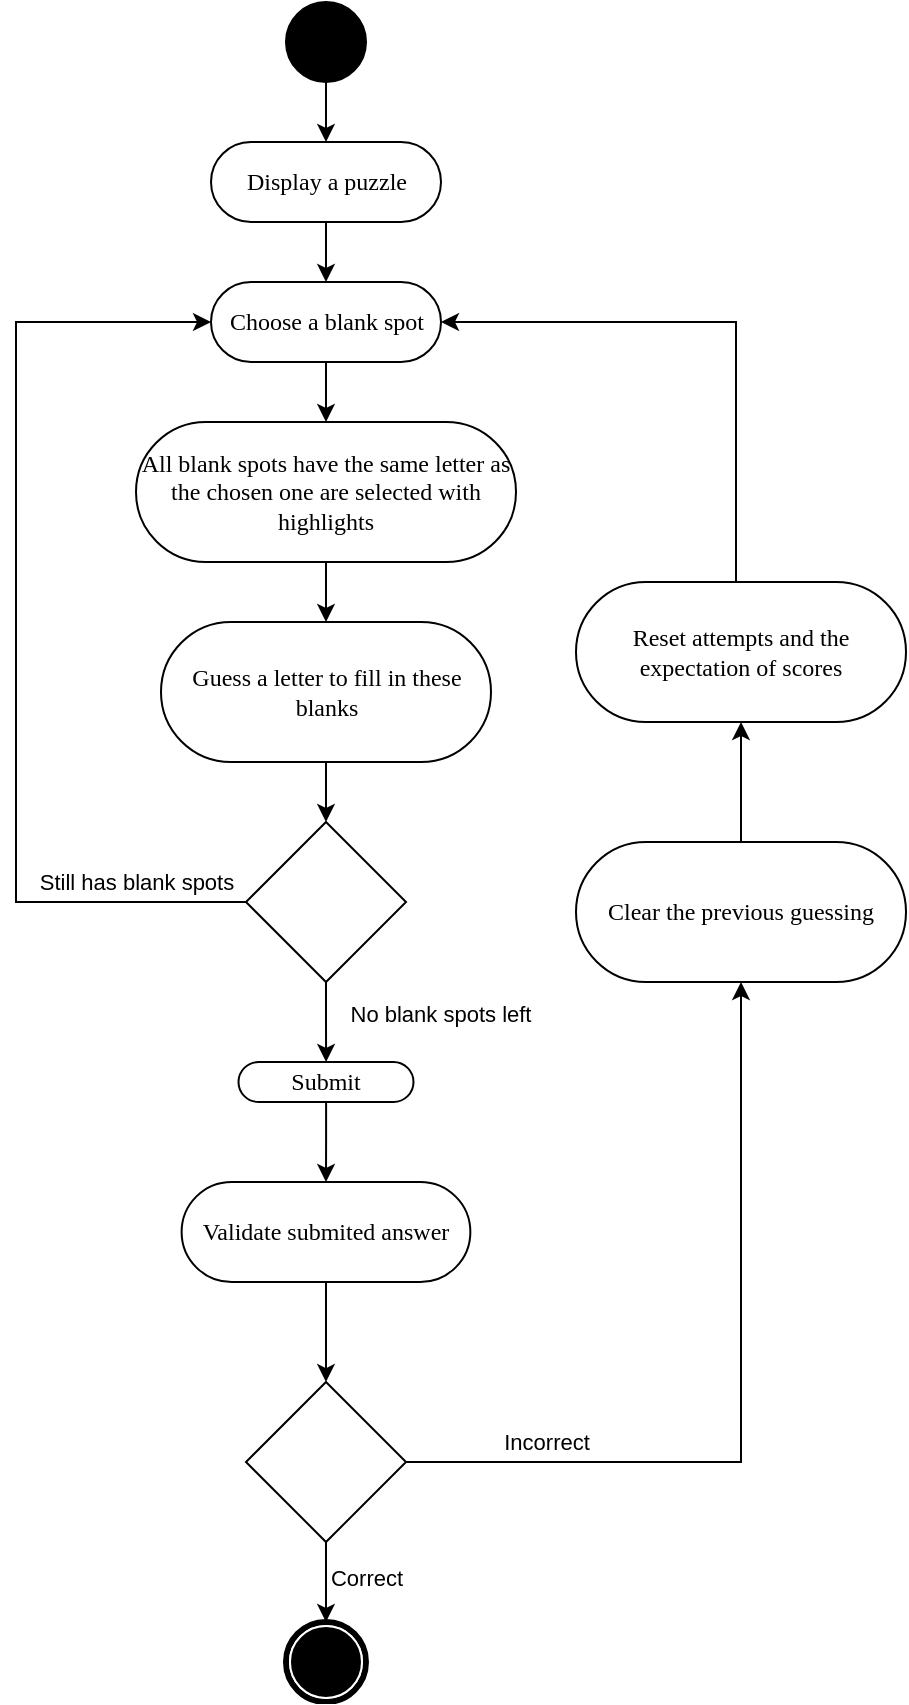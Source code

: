 <mxfile version="23.1.2" type="github">
  <diagram name="Page-1" id="0783ab3e-0a74-02c8-0abd-f7b4e66b4bec">
    <mxGraphModel dx="830" dy="2934" grid="1" gridSize="10" guides="1" tooltips="1" connect="1" arrows="1" fold="1" page="1" pageScale="1" pageWidth="291" pageHeight="413" background="none" math="0" shadow="0">
      <root>
        <mxCell id="0" />
        <mxCell id="1" parent="0" />
        <mxCell id="_0BTxhpO1Rx_sMPbXlcL-7" value="" style="edgeStyle=orthogonalEdgeStyle;rounded=0;orthogonalLoop=1;jettySize=auto;html=1;" parent="1" source="_0BTxhpO1Rx_sMPbXlcL-1" target="_0BTxhpO1Rx_sMPbXlcL-6" edge="1">
          <mxGeometry relative="1" as="geometry" />
        </mxCell>
        <mxCell id="_0BTxhpO1Rx_sMPbXlcL-1" value="Choose a blank spot" style="rounded=1;whiteSpace=wrap;html=1;shadow=0;comic=0;labelBackgroundColor=none;strokeWidth=1;fontFamily=Verdana;fontSize=12;align=center;arcSize=50;" parent="1" vertex="1">
          <mxGeometry x="117.5" y="-2320" width="115" height="40" as="geometry" />
        </mxCell>
        <mxCell id="_0BTxhpO1Rx_sMPbXlcL-3" value="" style="edgeStyle=orthogonalEdgeStyle;rounded=0;orthogonalLoop=1;jettySize=auto;html=1;entryX=0.5;entryY=0;entryDx=0;entryDy=0;" parent="1" source="_0BTxhpO1Rx_sMPbXlcL-2" target="_0BTxhpO1Rx_sMPbXlcL-102" edge="1">
          <mxGeometry relative="1" as="geometry">
            <mxPoint x="175" y="-2390" as="targetPoint" />
          </mxGeometry>
        </mxCell>
        <mxCell id="_0BTxhpO1Rx_sMPbXlcL-2" value="" style="ellipse;whiteSpace=wrap;html=1;rounded=0;shadow=0;comic=0;labelBackgroundColor=none;strokeWidth=1;fillColor=#000000;fontFamily=Verdana;fontSize=12;align=center;" parent="1" vertex="1">
          <mxGeometry x="155" y="-2460" width="40" height="40" as="geometry" />
        </mxCell>
        <mxCell id="_0BTxhpO1Rx_sMPbXlcL-13" value="" style="edgeStyle=orthogonalEdgeStyle;rounded=0;orthogonalLoop=1;jettySize=auto;html=1;" parent="1" source="_0BTxhpO1Rx_sMPbXlcL-6" target="_0BTxhpO1Rx_sMPbXlcL-12" edge="1">
          <mxGeometry relative="1" as="geometry" />
        </mxCell>
        <mxCell id="_0BTxhpO1Rx_sMPbXlcL-6" value="All blank spots have the same letter as the chosen one are selected with highlights" style="rounded=1;whiteSpace=wrap;html=1;shadow=0;comic=0;labelBackgroundColor=none;strokeWidth=1;fontFamily=Verdana;fontSize=12;align=center;arcSize=50;" parent="1" vertex="1">
          <mxGeometry x="80" y="-2250" width="190" height="70" as="geometry" />
        </mxCell>
        <mxCell id="_0BTxhpO1Rx_sMPbXlcL-15" value="" style="edgeStyle=orthogonalEdgeStyle;rounded=0;orthogonalLoop=1;jettySize=auto;html=1;entryX=0.5;entryY=0;entryDx=0;entryDy=0;" parent="1" source="_0BTxhpO1Rx_sMPbXlcL-12" target="_0BTxhpO1Rx_sMPbXlcL-16" edge="1">
          <mxGeometry relative="1" as="geometry">
            <mxPoint x="175" y="-2020" as="targetPoint" />
          </mxGeometry>
        </mxCell>
        <mxCell id="_0BTxhpO1Rx_sMPbXlcL-12" value="Guess a letter to fill in these blanks" style="whiteSpace=wrap;html=1;fontFamily=Verdana;rounded=1;shadow=0;comic=0;labelBackgroundColor=none;strokeWidth=1;arcSize=50;" parent="1" vertex="1">
          <mxGeometry x="92.5" y="-2150" width="165" height="70" as="geometry" />
        </mxCell>
        <mxCell id="_0BTxhpO1Rx_sMPbXlcL-21" value="" style="edgeStyle=orthogonalEdgeStyle;rounded=0;orthogonalLoop=1;jettySize=auto;html=1;entryX=0;entryY=0.5;entryDx=0;entryDy=0;exitX=0;exitY=0.5;exitDx=0;exitDy=0;" parent="1" source="_0BTxhpO1Rx_sMPbXlcL-16" target="_0BTxhpO1Rx_sMPbXlcL-1" edge="1">
          <mxGeometry relative="1" as="geometry">
            <mxPoint x="-10" y="-2200" as="targetPoint" />
            <Array as="points">
              <mxPoint x="20" y="-2010" />
              <mxPoint x="20" y="-2300" />
            </Array>
          </mxGeometry>
        </mxCell>
        <mxCell id="_0BTxhpO1Rx_sMPbXlcL-28" value="Still has blank spots" style="edgeLabel;html=1;align=center;verticalAlign=middle;resizable=0;points=[];" parent="_0BTxhpO1Rx_sMPbXlcL-21" vertex="1" connectable="0">
          <mxGeometry x="-0.613" y="1" relative="1" as="geometry">
            <mxPoint x="42" y="-11" as="offset" />
          </mxGeometry>
        </mxCell>
        <mxCell id="_0BTxhpO1Rx_sMPbXlcL-24" value="" style="edgeStyle=orthogonalEdgeStyle;rounded=0;orthogonalLoop=1;jettySize=auto;html=1;" parent="1" source="_0BTxhpO1Rx_sMPbXlcL-16" target="_0BTxhpO1Rx_sMPbXlcL-22" edge="1">
          <mxGeometry relative="1" as="geometry" />
        </mxCell>
        <mxCell id="_0BTxhpO1Rx_sMPbXlcL-30" value="No blank spots left" style="edgeLabel;html=1;align=center;verticalAlign=middle;resizable=0;points=[];" parent="_0BTxhpO1Rx_sMPbXlcL-24" vertex="1" connectable="0">
          <mxGeometry x="0.022" y="2" relative="1" as="geometry">
            <mxPoint x="55" y="-5" as="offset" />
          </mxGeometry>
        </mxCell>
        <mxCell id="_0BTxhpO1Rx_sMPbXlcL-16" value="" style="rhombus;whiteSpace=wrap;html=1;" parent="1" vertex="1">
          <mxGeometry x="135" y="-2050" width="80" height="80" as="geometry" />
        </mxCell>
        <mxCell id="dJHI73f161QhrkyxbcrX-4" value="" style="edgeStyle=orthogonalEdgeStyle;rounded=0;orthogonalLoop=1;jettySize=auto;html=1;" parent="1" source="_0BTxhpO1Rx_sMPbXlcL-22" target="dJHI73f161QhrkyxbcrX-2" edge="1">
          <mxGeometry relative="1" as="geometry" />
        </mxCell>
        <mxCell id="_0BTxhpO1Rx_sMPbXlcL-22" value="Submit" style="whiteSpace=wrap;html=1;fontFamily=Verdana;rounded=1;shadow=0;comic=0;labelBackgroundColor=none;strokeWidth=1;arcSize=50;" parent="1" vertex="1">
          <mxGeometry x="131.25" y="-1930" width="87.5" height="20" as="geometry" />
        </mxCell>
        <mxCell id="_0BTxhpO1Rx_sMPbXlcL-34" value="" style="edgeStyle=orthogonalEdgeStyle;rounded=0;orthogonalLoop=1;jettySize=auto;html=1;" parent="1" source="_0BTxhpO1Rx_sMPbXlcL-31" target="_0BTxhpO1Rx_sMPbXlcL-33" edge="1">
          <mxGeometry relative="1" as="geometry" />
        </mxCell>
        <mxCell id="_0BTxhpO1Rx_sMPbXlcL-37" value="Incorrect" style="edgeLabel;html=1;align=center;verticalAlign=middle;resizable=0;points=[];" parent="_0BTxhpO1Rx_sMPbXlcL-34" vertex="1" connectable="0">
          <mxGeometry x="-0.555" relative="1" as="geometry">
            <mxPoint x="-21" y="-10" as="offset" />
          </mxGeometry>
        </mxCell>
        <mxCell id="_0BTxhpO1Rx_sMPbXlcL-99" value="" style="edgeStyle=orthogonalEdgeStyle;rounded=0;orthogonalLoop=1;jettySize=auto;html=1;entryX=0.5;entryY=0;entryDx=0;entryDy=0;" parent="1" source="_0BTxhpO1Rx_sMPbXlcL-31" target="_0BTxhpO1Rx_sMPbXlcL-98" edge="1">
          <mxGeometry relative="1" as="geometry">
            <mxPoint x="175" y="-1650" as="targetPoint" />
          </mxGeometry>
        </mxCell>
        <mxCell id="_0BTxhpO1Rx_sMPbXlcL-100" value="Correct" style="edgeLabel;html=1;align=center;verticalAlign=middle;resizable=0;points=[];" parent="_0BTxhpO1Rx_sMPbXlcL-99" vertex="1" connectable="0">
          <mxGeometry x="-0.133" relative="1" as="geometry">
            <mxPoint x="20" as="offset" />
          </mxGeometry>
        </mxCell>
        <mxCell id="_0BTxhpO1Rx_sMPbXlcL-31" value="" style="rhombus;whiteSpace=wrap;html=1;" parent="1" vertex="1">
          <mxGeometry x="135" y="-1770" width="80" height="80" as="geometry" />
        </mxCell>
        <mxCell id="0UvQHoil1g2fW7lSdGht-2" value="" style="edgeStyle=orthogonalEdgeStyle;rounded=0;orthogonalLoop=1;jettySize=auto;html=1;" parent="1" source="_0BTxhpO1Rx_sMPbXlcL-33" target="0UvQHoil1g2fW7lSdGht-1" edge="1">
          <mxGeometry relative="1" as="geometry" />
        </mxCell>
        <mxCell id="_0BTxhpO1Rx_sMPbXlcL-33" value="Clear the previous guessing" style="whiteSpace=wrap;html=1;fontFamily=Verdana;rounded=1;shadow=0;comic=0;labelBackgroundColor=none;strokeWidth=1;arcSize=50;" parent="1" vertex="1">
          <mxGeometry x="300" y="-2040" width="165" height="70" as="geometry" />
        </mxCell>
        <mxCell id="_0BTxhpO1Rx_sMPbXlcL-98" value="" style="shape=mxgraph.bpmn.shape;html=1;verticalLabelPosition=bottom;labelBackgroundColor=#ffffff;verticalAlign=top;perimeter=ellipsePerimeter;outline=end;symbol=terminate;rounded=0;shadow=0;comic=0;strokeWidth=1;fontFamily=Verdana;fontSize=12;align=center;" parent="1" vertex="1">
          <mxGeometry x="154.99" y="-1650" width="40" height="40" as="geometry" />
        </mxCell>
        <mxCell id="_0BTxhpO1Rx_sMPbXlcL-103" value="" style="edgeStyle=orthogonalEdgeStyle;rounded=0;orthogonalLoop=1;jettySize=auto;html=1;" parent="1" source="_0BTxhpO1Rx_sMPbXlcL-102" target="_0BTxhpO1Rx_sMPbXlcL-1" edge="1">
          <mxGeometry relative="1" as="geometry" />
        </mxCell>
        <mxCell id="_0BTxhpO1Rx_sMPbXlcL-102" value="Display a puzzle" style="rounded=1;whiteSpace=wrap;html=1;shadow=0;comic=0;labelBackgroundColor=none;strokeWidth=1;fontFamily=Verdana;fontSize=12;align=center;arcSize=50;" parent="1" vertex="1">
          <mxGeometry x="117.5" y="-2390" width="115" height="40" as="geometry" />
        </mxCell>
        <mxCell id="0UvQHoil1g2fW7lSdGht-4" value="" style="edgeStyle=orthogonalEdgeStyle;rounded=0;orthogonalLoop=1;jettySize=auto;html=1;entryX=1;entryY=0.5;entryDx=0;entryDy=0;" parent="1" source="0UvQHoil1g2fW7lSdGht-1" target="_0BTxhpO1Rx_sMPbXlcL-1" edge="1">
          <mxGeometry relative="1" as="geometry">
            <mxPoint x="390" y="-2250" as="targetPoint" />
            <Array as="points">
              <mxPoint x="380" y="-2300" />
            </Array>
          </mxGeometry>
        </mxCell>
        <mxCell id="0UvQHoil1g2fW7lSdGht-1" value="Reset attempts and the expectation of scores" style="whiteSpace=wrap;html=1;fontFamily=Verdana;rounded=1;shadow=0;comic=0;labelBackgroundColor=none;strokeWidth=1;arcSize=50;" parent="1" vertex="1">
          <mxGeometry x="300" y="-2170" width="165" height="70" as="geometry" />
        </mxCell>
        <mxCell id="dJHI73f161QhrkyxbcrX-5" value="" style="edgeStyle=orthogonalEdgeStyle;rounded=0;orthogonalLoop=1;jettySize=auto;html=1;" parent="1" source="dJHI73f161QhrkyxbcrX-2" target="_0BTxhpO1Rx_sMPbXlcL-31" edge="1">
          <mxGeometry relative="1" as="geometry" />
        </mxCell>
        <mxCell id="dJHI73f161QhrkyxbcrX-2" value="Validate submited answer" style="whiteSpace=wrap;html=1;fontFamily=Verdana;rounded=1;shadow=0;comic=0;labelBackgroundColor=none;strokeWidth=1;arcSize=50;" parent="1" vertex="1">
          <mxGeometry x="102.81" y="-1870" width="144.37" height="50" as="geometry" />
        </mxCell>
      </root>
    </mxGraphModel>
  </diagram>
</mxfile>

